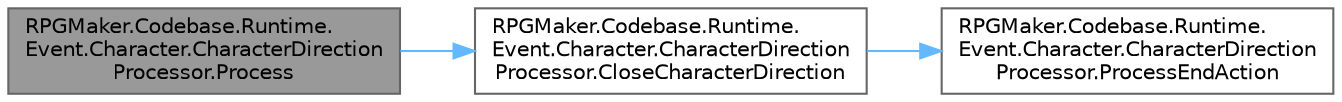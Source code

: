digraph "RPGMaker.Codebase.Runtime.Event.Character.CharacterDirectionProcessor.Process"
{
 // LATEX_PDF_SIZE
  bgcolor="transparent";
  edge [fontname=Helvetica,fontsize=10,labelfontname=Helvetica,labelfontsize=10];
  node [fontname=Helvetica,fontsize=10,shape=box,height=0.2,width=0.4];
  rankdir="LR";
  Node1 [id="Node000001",label="RPGMaker.Codebase.Runtime.\lEvent.Character.CharacterDirection\lProcessor.Process",height=0.2,width=0.4,color="gray40", fillcolor="grey60", style="filled", fontcolor="black",tooltip="😁 処理"];
  Node1 -> Node2 [id="edge1_Node000001_Node000002",color="steelblue1",style="solid",tooltip=" "];
  Node2 [id="Node000002",label="RPGMaker.Codebase.Runtime.\lEvent.Character.CharacterDirection\lProcessor.CloseCharacterDirection",height=0.2,width=0.4,color="grey40", fillcolor="white", style="filled",URL="$d7/dd1/class_r_p_g_maker_1_1_codebase_1_1_runtime_1_1_event_1_1_character_1_1_character_direction_processor.html#a9249820d7640182ee7278907089e8a6e",tooltip="😁 閉じるキャラクター向き"];
  Node2 -> Node3 [id="edge2_Node000002_Node000003",color="steelblue1",style="solid",tooltip=" "];
  Node3 [id="Node000003",label="RPGMaker.Codebase.Runtime.\lEvent.Character.CharacterDirection\lProcessor.ProcessEndAction",height=0.2,width=0.4,color="grey40", fillcolor="white", style="filled",URL="$d7/dd1/class_r_p_g_maker_1_1_codebase_1_1_runtime_1_1_event_1_1_character_1_1_character_direction_processor.html#a7e1ad7163f486f5078fb51f671a31578",tooltip="😁 終了処理"];
}
